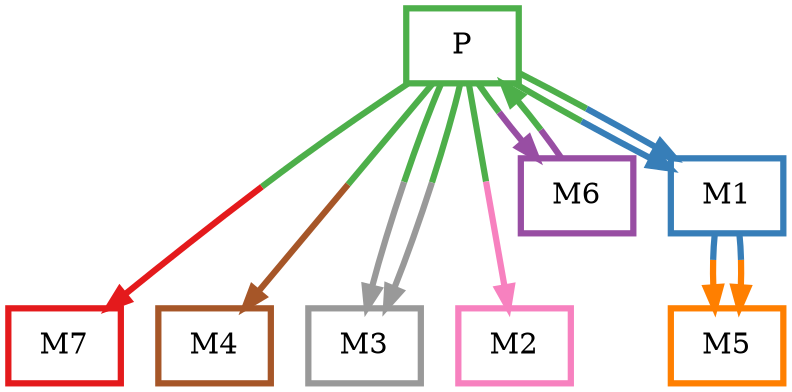 digraph barS {
	{
		rank=same
	0 [shape=box,penwidth=3,colorscheme=set19,color=3,label="P"]
	}
	{
		rank=same
		7 [shape=box,penwidth=3,colorscheme=set19,color=1,label="M7"]
		5 [shape=box,penwidth=3,colorscheme=set19,color=5,label="M5"]
		4 [shape=box,penwidth=3,colorscheme=set19,color=7,label="M4"]
		3 [shape=box,penwidth=3,colorscheme=set19,color=9,label="M3"]
		2 [shape=box,penwidth=3,colorscheme=set19,color=8,label="M2"]
	}
	6 [shape=box,penwidth=3,colorscheme=set19,color=4,label="M6"]
	1 [shape=box,penwidth=3,colorscheme=set19,color=2,label="M1"]
	6 -> 0 [penwidth=3,colorscheme=set19,color="4;0.5:3"]
	1 -> 5 [penwidth=3,colorscheme=set19,color="2;0.5:5"]
	1 -> 5 [penwidth=3,colorscheme=set19,color="2;0.5:5"]
	0 -> 7 [penwidth=3,colorscheme=set19,color="3;0.5:1"]
	0 -> 4 [penwidth=3,colorscheme=set19,color="3;0.5:7"]
	0 -> 3 [penwidth=3,colorscheme=set19,color="3;0.5:9"]
	0 -> 6 [penwidth=3,colorscheme=set19,color="3;0.5:4"]
	0 -> 3 [penwidth=3,colorscheme=set19,color="3;0.5:9"]
	0 -> 2 [penwidth=3,colorscheme=set19,color="3;0.5:8"]
	0 -> 1 [penwidth=3,colorscheme=set19,color="3;0.5:2"]
	0 -> 1 [penwidth=3,colorscheme=set19,color="3;0.5:2"]
}
